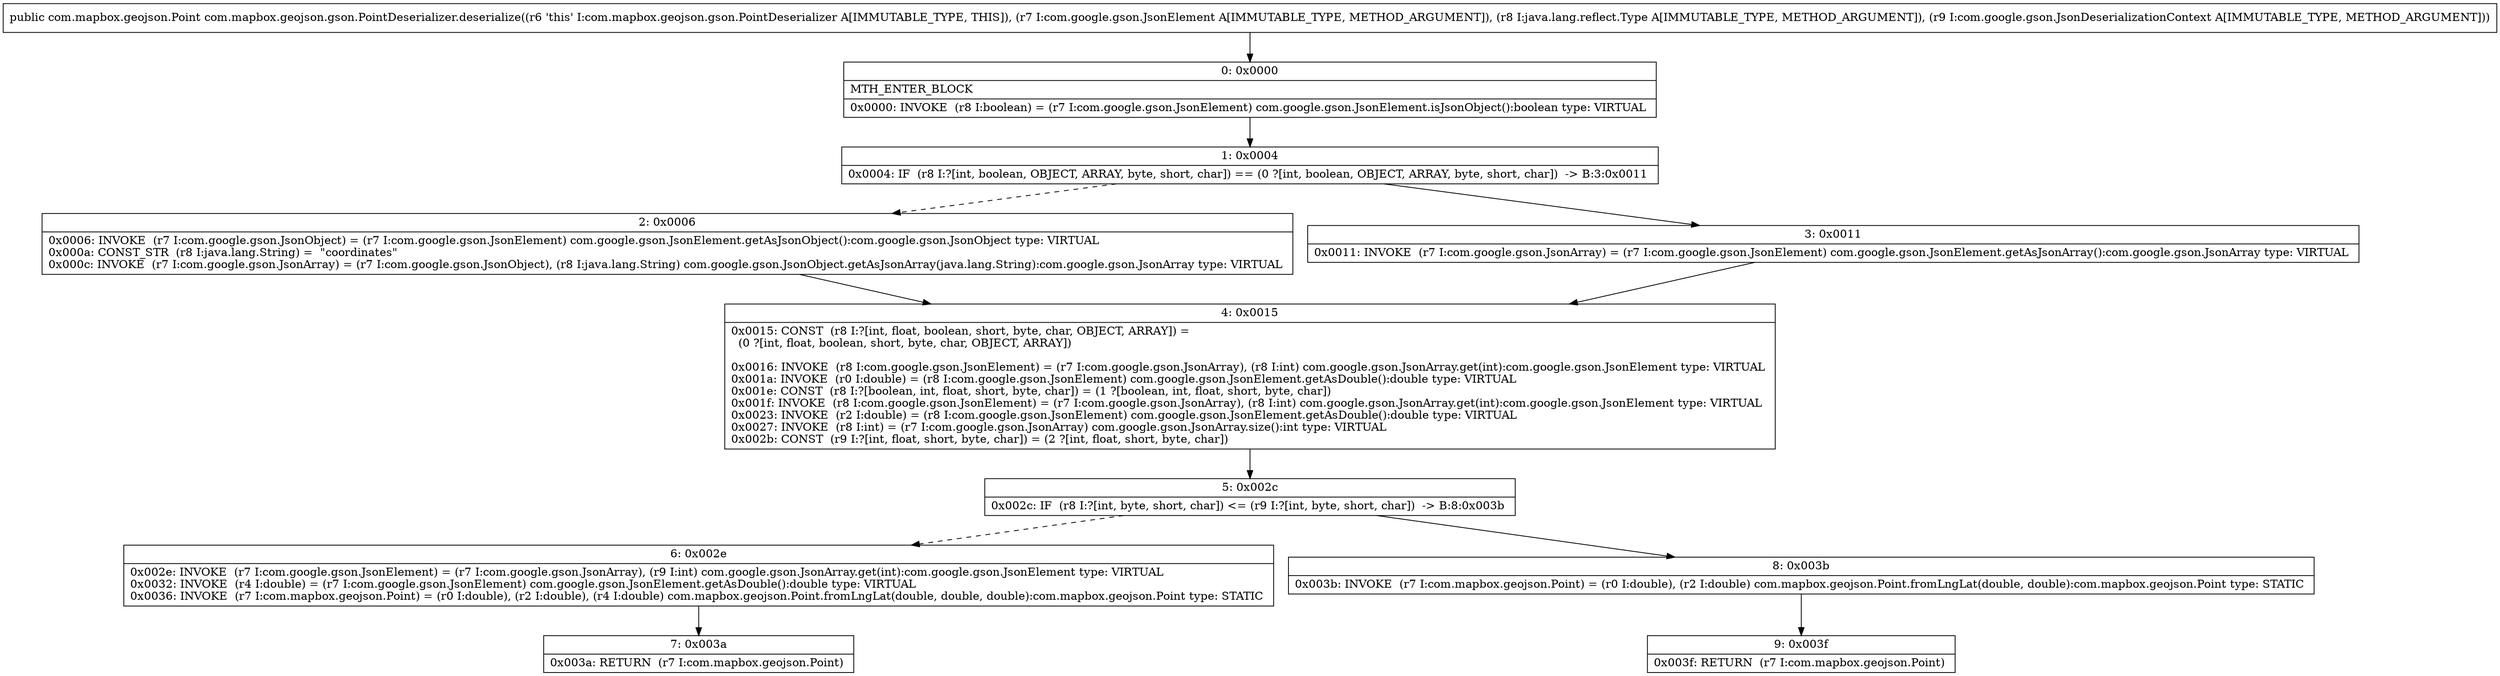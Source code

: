 digraph "CFG forcom.mapbox.geojson.gson.PointDeserializer.deserialize(Lcom\/google\/gson\/JsonElement;Ljava\/lang\/reflect\/Type;Lcom\/google\/gson\/JsonDeserializationContext;)Lcom\/mapbox\/geojson\/Point;" {
Node_0 [shape=record,label="{0\:\ 0x0000|MTH_ENTER_BLOCK\l|0x0000: INVOKE  (r8 I:boolean) = (r7 I:com.google.gson.JsonElement) com.google.gson.JsonElement.isJsonObject():boolean type: VIRTUAL \l}"];
Node_1 [shape=record,label="{1\:\ 0x0004|0x0004: IF  (r8 I:?[int, boolean, OBJECT, ARRAY, byte, short, char]) == (0 ?[int, boolean, OBJECT, ARRAY, byte, short, char])  \-\> B:3:0x0011 \l}"];
Node_2 [shape=record,label="{2\:\ 0x0006|0x0006: INVOKE  (r7 I:com.google.gson.JsonObject) = (r7 I:com.google.gson.JsonElement) com.google.gson.JsonElement.getAsJsonObject():com.google.gson.JsonObject type: VIRTUAL \l0x000a: CONST_STR  (r8 I:java.lang.String) =  \"coordinates\" \l0x000c: INVOKE  (r7 I:com.google.gson.JsonArray) = (r7 I:com.google.gson.JsonObject), (r8 I:java.lang.String) com.google.gson.JsonObject.getAsJsonArray(java.lang.String):com.google.gson.JsonArray type: VIRTUAL \l}"];
Node_3 [shape=record,label="{3\:\ 0x0011|0x0011: INVOKE  (r7 I:com.google.gson.JsonArray) = (r7 I:com.google.gson.JsonElement) com.google.gson.JsonElement.getAsJsonArray():com.google.gson.JsonArray type: VIRTUAL \l}"];
Node_4 [shape=record,label="{4\:\ 0x0015|0x0015: CONST  (r8 I:?[int, float, boolean, short, byte, char, OBJECT, ARRAY]) = \l  (0 ?[int, float, boolean, short, byte, char, OBJECT, ARRAY])\l \l0x0016: INVOKE  (r8 I:com.google.gson.JsonElement) = (r7 I:com.google.gson.JsonArray), (r8 I:int) com.google.gson.JsonArray.get(int):com.google.gson.JsonElement type: VIRTUAL \l0x001a: INVOKE  (r0 I:double) = (r8 I:com.google.gson.JsonElement) com.google.gson.JsonElement.getAsDouble():double type: VIRTUAL \l0x001e: CONST  (r8 I:?[boolean, int, float, short, byte, char]) = (1 ?[boolean, int, float, short, byte, char]) \l0x001f: INVOKE  (r8 I:com.google.gson.JsonElement) = (r7 I:com.google.gson.JsonArray), (r8 I:int) com.google.gson.JsonArray.get(int):com.google.gson.JsonElement type: VIRTUAL \l0x0023: INVOKE  (r2 I:double) = (r8 I:com.google.gson.JsonElement) com.google.gson.JsonElement.getAsDouble():double type: VIRTUAL \l0x0027: INVOKE  (r8 I:int) = (r7 I:com.google.gson.JsonArray) com.google.gson.JsonArray.size():int type: VIRTUAL \l0x002b: CONST  (r9 I:?[int, float, short, byte, char]) = (2 ?[int, float, short, byte, char]) \l}"];
Node_5 [shape=record,label="{5\:\ 0x002c|0x002c: IF  (r8 I:?[int, byte, short, char]) \<= (r9 I:?[int, byte, short, char])  \-\> B:8:0x003b \l}"];
Node_6 [shape=record,label="{6\:\ 0x002e|0x002e: INVOKE  (r7 I:com.google.gson.JsonElement) = (r7 I:com.google.gson.JsonArray), (r9 I:int) com.google.gson.JsonArray.get(int):com.google.gson.JsonElement type: VIRTUAL \l0x0032: INVOKE  (r4 I:double) = (r7 I:com.google.gson.JsonElement) com.google.gson.JsonElement.getAsDouble():double type: VIRTUAL \l0x0036: INVOKE  (r7 I:com.mapbox.geojson.Point) = (r0 I:double), (r2 I:double), (r4 I:double) com.mapbox.geojson.Point.fromLngLat(double, double, double):com.mapbox.geojson.Point type: STATIC \l}"];
Node_7 [shape=record,label="{7\:\ 0x003a|0x003a: RETURN  (r7 I:com.mapbox.geojson.Point) \l}"];
Node_8 [shape=record,label="{8\:\ 0x003b|0x003b: INVOKE  (r7 I:com.mapbox.geojson.Point) = (r0 I:double), (r2 I:double) com.mapbox.geojson.Point.fromLngLat(double, double):com.mapbox.geojson.Point type: STATIC \l}"];
Node_9 [shape=record,label="{9\:\ 0x003f|0x003f: RETURN  (r7 I:com.mapbox.geojson.Point) \l}"];
MethodNode[shape=record,label="{public com.mapbox.geojson.Point com.mapbox.geojson.gson.PointDeserializer.deserialize((r6 'this' I:com.mapbox.geojson.gson.PointDeserializer A[IMMUTABLE_TYPE, THIS]), (r7 I:com.google.gson.JsonElement A[IMMUTABLE_TYPE, METHOD_ARGUMENT]), (r8 I:java.lang.reflect.Type A[IMMUTABLE_TYPE, METHOD_ARGUMENT]), (r9 I:com.google.gson.JsonDeserializationContext A[IMMUTABLE_TYPE, METHOD_ARGUMENT])) }"];
MethodNode -> Node_0;
Node_0 -> Node_1;
Node_1 -> Node_2[style=dashed];
Node_1 -> Node_3;
Node_2 -> Node_4;
Node_3 -> Node_4;
Node_4 -> Node_5;
Node_5 -> Node_6[style=dashed];
Node_5 -> Node_8;
Node_6 -> Node_7;
Node_8 -> Node_9;
}

